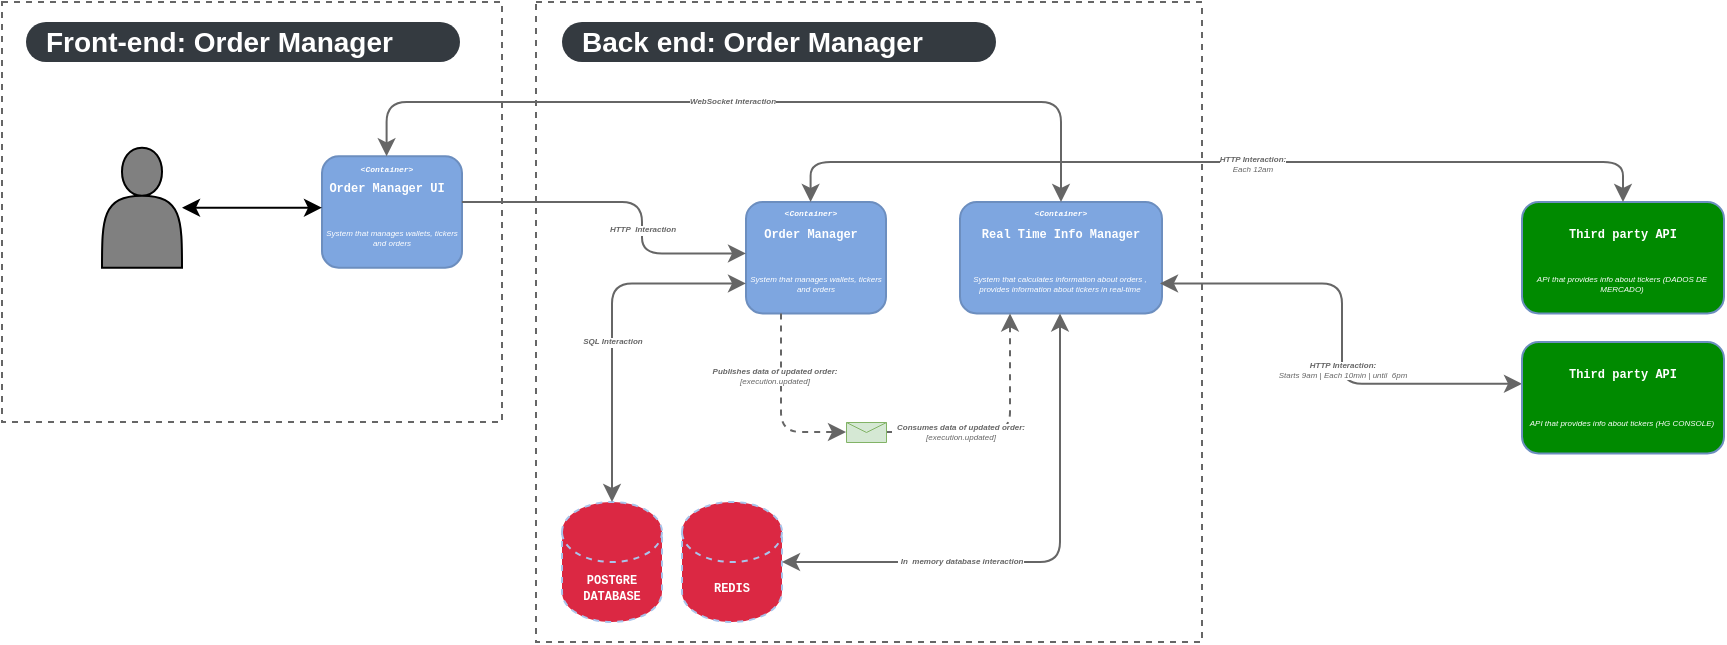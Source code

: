 <mxfile version="20.7.4" type="github">
  <diagram id="G8-z9XxRLCdR_GGqDWJ_" name="UML">
    <mxGraphModel dx="352" dy="-984" grid="1" gridSize="10" guides="1" tooltips="1" connect="1" arrows="1" fold="1" page="1" pageScale="1" pageWidth="827" pageHeight="1169" math="0" shadow="0">
      <root>
        <mxCell id="0" />
        <mxCell id="1" parent="0" />
        <mxCell id="j_ZHUDLepbIBqZkPZ3a7-9" value="" style="rounded=0;whiteSpace=wrap;html=1;fontSize=4;fillColor=none;dashed=1;fontColor=#666666;strokeColor=#666666;" parent="1" vertex="1">
          <mxGeometry x="827" y="1670" width="333" height="320" as="geometry" />
        </mxCell>
        <mxCell id="QPstVVdOQ1XcHwnL6DTK-19" value="&lt;span style=&quot;font-size: 6px;&quot;&gt;&lt;b&gt;POSTGRE&lt;br&gt;DATABASE&lt;/b&gt;&lt;/span&gt;" style="shape=cylinder3;whiteSpace=wrap;html=1;boundedLbl=1;backgroundOutline=1;size=15;dashed=1;fontFamily=Courier New;fontSize=4;fontColor=#FFFFFF;fillColor=#DB2843;strokeColor=#A9C4EB;align=center;" parent="1" vertex="1">
          <mxGeometry x="840" y="1920" width="50" height="60" as="geometry" />
        </mxCell>
        <mxCell id="QPstVVdOQ1XcHwnL6DTK-14" value="" style="group" parent="1" vertex="1" connectable="0">
          <mxGeometry x="932" y="1770" width="200" height="55.71" as="geometry" />
        </mxCell>
        <mxCell id="QPstVVdOQ1XcHwnL6DTK-15" value="" style="rounded=1;whiteSpace=wrap;html=1;fillColor=#7EA6E0;strokeColor=#6c8ebf;" parent="QPstVVdOQ1XcHwnL6DTK-14" vertex="1">
          <mxGeometry width="70" height="55.71" as="geometry" />
        </mxCell>
        <mxCell id="QPstVVdOQ1XcHwnL6DTK-16" value="&lt;font size=&quot;1&quot; color=&quot;#ffffff&quot; face=&quot;Courier New&quot; style=&quot;&quot;&gt;&lt;b style=&quot;font-size: 6px;&quot;&gt;Order Manager&lt;/b&gt;&lt;/font&gt;" style="text;html=1;strokeColor=none;fillColor=none;align=center;verticalAlign=middle;whiteSpace=wrap;rounded=0;" parent="QPstVVdOQ1XcHwnL6DTK-14" vertex="1">
          <mxGeometry y="6.964" width="64.6" height="13.927" as="geometry" />
        </mxCell>
        <mxCell id="QPstVVdOQ1XcHwnL6DTK-17" value="&lt;font size=&quot;1&quot; color=&quot;#ffffff&quot; face=&quot;Courier New&quot; style=&quot;&quot;&gt;&lt;b style=&quot;&quot;&gt;&lt;i style=&quot;font-size: 4px;&quot;&gt;&amp;lt;Container&amp;gt;&lt;/i&gt;&lt;/b&gt;&lt;/font&gt;" style="text;html=1;strokeColor=none;fillColor=none;align=center;verticalAlign=middle;whiteSpace=wrap;rounded=0;" parent="QPstVVdOQ1XcHwnL6DTK-14" vertex="1">
          <mxGeometry width="64.6" height="6.964" as="geometry" />
        </mxCell>
        <mxCell id="QPstVVdOQ1XcHwnL6DTK-27" value="&lt;i&gt;&lt;font color=&quot;#ffffff&quot;&gt;System that manages wallets, tickers and orders&lt;/font&gt;&lt;/i&gt;" style="text;html=1;strokeColor=none;fillColor=none;align=center;verticalAlign=middle;whiteSpace=wrap;rounded=0;dashed=1;fontFamily=Helvetica;fontSize=4;fontColor=#666666;" parent="QPstVVdOQ1XcHwnL6DTK-14" vertex="1">
          <mxGeometry y="25.71" width="70" height="30" as="geometry" />
        </mxCell>
        <mxCell id="QPstVVdOQ1XcHwnL6DTK-21" value="" style="group" parent="1" vertex="1" connectable="0">
          <mxGeometry x="1039" y="1770" width="101" height="55.71" as="geometry" />
        </mxCell>
        <mxCell id="QPstVVdOQ1XcHwnL6DTK-22" value="" style="rounded=1;whiteSpace=wrap;html=1;fillColor=#7EA6E0;strokeColor=#6c8ebf;" parent="QPstVVdOQ1XcHwnL6DTK-21" vertex="1">
          <mxGeometry width="101" height="55.71" as="geometry" />
        </mxCell>
        <mxCell id="QPstVVdOQ1XcHwnL6DTK-23" value="&lt;font size=&quot;1&quot; color=&quot;#ffffff&quot; face=&quot;Courier New&quot; style=&quot;&quot;&gt;&lt;b style=&quot;font-size: 6px;&quot;&gt;Real Time Info Manager&lt;/b&gt;&lt;/font&gt;" style="text;html=1;strokeColor=none;fillColor=none;align=center;verticalAlign=middle;whiteSpace=wrap;rounded=0;" parent="QPstVVdOQ1XcHwnL6DTK-21" vertex="1">
          <mxGeometry y="6.964" width="101" height="13.927" as="geometry" />
        </mxCell>
        <mxCell id="QPstVVdOQ1XcHwnL6DTK-24" value="&lt;font size=&quot;1&quot; color=&quot;#ffffff&quot; face=&quot;Courier New&quot; style=&quot;&quot;&gt;&lt;b style=&quot;&quot;&gt;&lt;i style=&quot;font-size: 4px;&quot;&gt;&amp;lt;Container&amp;gt;&lt;/i&gt;&lt;/b&gt;&lt;/font&gt;" style="text;html=1;strokeColor=none;fillColor=none;align=center;verticalAlign=middle;whiteSpace=wrap;rounded=0;" parent="QPstVVdOQ1XcHwnL6DTK-21" vertex="1">
          <mxGeometry width="101" height="6.964" as="geometry" />
        </mxCell>
        <mxCell id="QPstVVdOQ1XcHwnL6DTK-29" value="&lt;i&gt;System that calculates information about orders , provides information about tickers in real-time&lt;/i&gt;" style="text;html=1;strokeColor=none;fillColor=none;align=center;verticalAlign=middle;whiteSpace=wrap;rounded=0;dashed=1;fontFamily=Helvetica;fontSize=4;fontColor=#FFFFFF;" parent="QPstVVdOQ1XcHwnL6DTK-21" vertex="1">
          <mxGeometry y="25.71" width="100" height="30" as="geometry" />
        </mxCell>
        <mxCell id="QPstVVdOQ1XcHwnL6DTK-30" value="&lt;span style=&quot;font-size: 6px;&quot;&gt;&lt;b&gt;REDIS&lt;/b&gt;&lt;/span&gt;" style="shape=cylinder3;whiteSpace=wrap;html=1;boundedLbl=1;backgroundOutline=1;size=15;dashed=1;fontFamily=Courier New;fontSize=4;fontColor=#FFFFFF;fillColor=#DB2843;strokeColor=#A9C4EB;align=center;" parent="1" vertex="1">
          <mxGeometry x="900" y="1920" width="50" height="60" as="geometry" />
        </mxCell>
        <mxCell id="QPstVVdOQ1XcHwnL6DTK-31" style="edgeStyle=orthogonalEdgeStyle;rounded=1;orthogonalLoop=1;jettySize=auto;html=1;entryX=1;entryY=0.5;entryDx=0;entryDy=0;entryPerimeter=0;strokeColor=#666666;fontFamily=Helvetica;fontSize=4;fontColor=#FFFFFF;exitX=0.5;exitY=1;exitDx=0;exitDy=0;startArrow=classic;startFill=1;elbow=vertical;" parent="1" source="QPstVVdOQ1XcHwnL6DTK-29" target="QPstVVdOQ1XcHwnL6DTK-30" edge="1">
          <mxGeometry relative="1" as="geometry" />
        </mxCell>
        <mxCell id="QPstVVdOQ1XcHwnL6DTK-32" value="&lt;font color=&quot;#666666&quot;&gt;&lt;b&gt;&lt;i&gt;&amp;nbsp;In&amp;nbsp; memory database interaction&lt;/i&gt;&lt;/b&gt;&lt;/font&gt;" style="edgeLabel;html=1;align=center;verticalAlign=middle;resizable=0;points=[];fontSize=4;fontFamily=Helvetica;fontColor=#FFFFFF;" parent="QPstVVdOQ1XcHwnL6DTK-31" vertex="1" connectable="0">
          <mxGeometry x="-0.117" y="1" relative="1" as="geometry">
            <mxPoint x="-51" y="8" as="offset" />
          </mxGeometry>
        </mxCell>
        <mxCell id="QPstVVdOQ1XcHwnL6DTK-60" style="edgeStyle=orthogonalEdgeStyle;rounded=1;orthogonalLoop=1;jettySize=auto;html=1;entryX=0.5;entryY=0;entryDx=0;entryDy=0;entryPerimeter=0;strokeColor=#666666;fontFamily=Helvetica;fontSize=4;fontColor=#666666;startArrow=classic;startFill=1;" parent="1" source="QPstVVdOQ1XcHwnL6DTK-27" target="QPstVVdOQ1XcHwnL6DTK-19" edge="1">
          <mxGeometry relative="1" as="geometry" />
        </mxCell>
        <mxCell id="QPstVVdOQ1XcHwnL6DTK-61" value="&lt;b&gt;&lt;i&gt;SQL Interaction&lt;/i&gt;&lt;/b&gt;" style="edgeLabel;html=1;align=center;verticalAlign=middle;resizable=0;points=[];fontSize=4;fontFamily=Helvetica;fontColor=#666666;" parent="QPstVVdOQ1XcHwnL6DTK-60" vertex="1" connectable="0">
          <mxGeometry x="-0.157" relative="1" as="geometry">
            <mxPoint y="22" as="offset" />
          </mxGeometry>
        </mxCell>
        <mxCell id="ZYw7rnv3LOeR9ePvCMEc-19" value="" style="group" parent="1" vertex="1" connectable="0">
          <mxGeometry x="1320" y="1770" width="101" height="55.71" as="geometry" />
        </mxCell>
        <mxCell id="ZYw7rnv3LOeR9ePvCMEc-20" value="" style="rounded=1;whiteSpace=wrap;html=1;fillColor=#008A00;strokeColor=#6c8ebf;" parent="ZYw7rnv3LOeR9ePvCMEc-19" vertex="1">
          <mxGeometry width="101" height="55.71" as="geometry" />
        </mxCell>
        <mxCell id="ZYw7rnv3LOeR9ePvCMEc-21" value="&lt;font size=&quot;1&quot; color=&quot;#ffffff&quot; face=&quot;Courier New&quot; style=&quot;&quot;&gt;&lt;b style=&quot;font-size: 6px;&quot;&gt;Third party API&lt;/b&gt;&lt;/font&gt;" style="text;html=1;strokeColor=none;fillColor=none;align=center;verticalAlign=middle;whiteSpace=wrap;rounded=0;" parent="ZYw7rnv3LOeR9ePvCMEc-19" vertex="1">
          <mxGeometry y="6.964" width="101" height="13.927" as="geometry" />
        </mxCell>
        <mxCell id="ZYw7rnv3LOeR9ePvCMEc-23" value="&lt;i&gt;API that provides info about tickers (DADOS DE MERCADO)&lt;/i&gt;" style="text;html=1;strokeColor=none;fillColor=none;align=center;verticalAlign=middle;whiteSpace=wrap;rounded=0;dashed=1;fontFamily=Helvetica;fontSize=4;fontColor=#FFFFFF;" parent="ZYw7rnv3LOeR9ePvCMEc-19" vertex="1">
          <mxGeometry y="25.71" width="100" height="30" as="geometry" />
        </mxCell>
        <mxCell id="j_ZHUDLepbIBqZkPZ3a7-14" value="Back end: Order Manager" style="rounded=1;whiteSpace=wrap;html=1;arcSize=50;strokeColor=none;strokeWidth=1;fillColor=#343A40;fontColor=#ffffff;whiteSpace=wrap;align=left;verticalAlign=middle;spacingLeft=0;fontStyle=1;fontSize=14;spacing=10;dashed=1;" parent="1" vertex="1">
          <mxGeometry x="840" y="1680" width="217" height="20" as="geometry" />
        </mxCell>
        <mxCell id="j_ZHUDLepbIBqZkPZ3a7-31" value="" style="rounded=0;whiteSpace=wrap;html=1;fontSize=4;fillColor=none;dashed=1;fontColor=#666666;strokeColor=#666666;" parent="1" vertex="1">
          <mxGeometry x="560" y="1670" width="250" height="210" as="geometry" />
        </mxCell>
        <mxCell id="j_ZHUDLepbIBqZkPZ3a7-61" value="Front-end: Order Manager" style="rounded=1;whiteSpace=wrap;html=1;arcSize=50;strokeColor=none;strokeWidth=1;fillColor=#343A40;fontColor=#ffffff;whiteSpace=wrap;align=left;verticalAlign=middle;spacingLeft=0;fontStyle=1;fontSize=14;spacing=10;dashed=1;" parent="1" vertex="1">
          <mxGeometry x="572" y="1680" width="217" height="20" as="geometry" />
        </mxCell>
        <mxCell id="j_ZHUDLepbIBqZkPZ3a7-63" value="" style="group" parent="1" vertex="1" connectable="0">
          <mxGeometry x="720" y="1747.15" width="70" height="55.71" as="geometry" />
        </mxCell>
        <mxCell id="j_ZHUDLepbIBqZkPZ3a7-34" value="" style="rounded=1;whiteSpace=wrap;html=1;fillColor=#7EA6E0;strokeColor=#6c8ebf;" parent="j_ZHUDLepbIBqZkPZ3a7-63" vertex="1">
          <mxGeometry width="70" height="55.71" as="geometry" />
        </mxCell>
        <mxCell id="j_ZHUDLepbIBqZkPZ3a7-35" value="&lt;font size=&quot;1&quot; color=&quot;#ffffff&quot; face=&quot;Courier New&quot; style=&quot;&quot;&gt;&lt;b style=&quot;font-size: 6px;&quot;&gt;Order Manager UI&lt;/b&gt;&lt;/font&gt;" style="text;html=1;strokeColor=none;fillColor=none;align=center;verticalAlign=middle;whiteSpace=wrap;rounded=0;" parent="j_ZHUDLepbIBqZkPZ3a7-63" vertex="1">
          <mxGeometry y="6.964" width="64.6" height="13.927" as="geometry" />
        </mxCell>
        <mxCell id="j_ZHUDLepbIBqZkPZ3a7-36" value="&lt;font size=&quot;1&quot; color=&quot;#ffffff&quot; face=&quot;Courier New&quot; style=&quot;&quot;&gt;&lt;b style=&quot;&quot;&gt;&lt;i style=&quot;font-size: 4px;&quot;&gt;&amp;lt;Container&amp;gt;&lt;/i&gt;&lt;/b&gt;&lt;/font&gt;" style="text;html=1;strokeColor=none;fillColor=none;align=center;verticalAlign=middle;whiteSpace=wrap;rounded=0;" parent="j_ZHUDLepbIBqZkPZ3a7-63" vertex="1">
          <mxGeometry width="64.6" height="6.964" as="geometry" />
        </mxCell>
        <mxCell id="j_ZHUDLepbIBqZkPZ3a7-37" value="&lt;i&gt;&lt;font color=&quot;#ffffff&quot;&gt;System that manages wallets, tickers and orders&lt;/font&gt;&lt;/i&gt;" style="text;html=1;strokeColor=none;fillColor=none;align=center;verticalAlign=middle;whiteSpace=wrap;rounded=0;dashed=1;fontFamily=Helvetica;fontSize=4;fontColor=#666666;" parent="j_ZHUDLepbIBqZkPZ3a7-63" vertex="1">
          <mxGeometry y="25.71" width="70" height="30" as="geometry" />
        </mxCell>
        <mxCell id="j_ZHUDLepbIBqZkPZ3a7-67" style="edgeStyle=orthogonalEdgeStyle;rounded=1;orthogonalLoop=1;jettySize=auto;html=1;entryX=0;entryY=0;entryDx=0;entryDy=0;strokeColor=#666666;fontFamily=Helvetica;fontSize=4;fontColor=#666666;" parent="1" target="QPstVVdOQ1XcHwnL6DTK-27" edge="1">
          <mxGeometry relative="1" as="geometry">
            <mxPoint x="790" y="1770" as="sourcePoint" />
            <mxPoint x="932" y="1795.71" as="targetPoint" />
            <Array as="points">
              <mxPoint x="790" y="1770" />
              <mxPoint x="880" y="1770" />
              <mxPoint x="880" y="1796" />
            </Array>
          </mxGeometry>
        </mxCell>
        <mxCell id="j_ZHUDLepbIBqZkPZ3a7-68" value="&lt;b&gt;&lt;i&gt;HTTP&amp;nbsp; Interaction&lt;/i&gt;&lt;/b&gt;" style="edgeLabel;html=1;align=center;verticalAlign=middle;resizable=0;points=[];fontSize=4;fontFamily=Helvetica;fontColor=#666666;" parent="j_ZHUDLepbIBqZkPZ3a7-67" vertex="1" connectable="0">
          <mxGeometry x="-0.157" relative="1" as="geometry">
            <mxPoint x="19" y="14" as="offset" />
          </mxGeometry>
        </mxCell>
        <mxCell id="j_ZHUDLepbIBqZkPZ3a7-69" style="edgeStyle=orthogonalEdgeStyle;rounded=1;orthogonalLoop=1;jettySize=auto;html=1;entryX=0.5;entryY=0;entryDx=0;entryDy=0;strokeColor=#666666;fontFamily=Helvetica;fontSize=4;fontColor=#666666;exitX=0.5;exitY=0;exitDx=0;exitDy=0;startArrow=classic;startFill=1;" parent="1" source="j_ZHUDLepbIBqZkPZ3a7-36" target="QPstVVdOQ1XcHwnL6DTK-24" edge="1">
          <mxGeometry relative="1" as="geometry">
            <mxPoint x="896" y="1720.0" as="sourcePoint" />
            <mxPoint x="1038" y="1742.85" as="targetPoint" />
            <Array as="points">
              <mxPoint x="752" y="1720" />
              <mxPoint x="1090" y="1720" />
            </Array>
          </mxGeometry>
        </mxCell>
        <mxCell id="j_ZHUDLepbIBqZkPZ3a7-70" value="&lt;b&gt;&lt;i&gt;WebSocket Interaction&lt;/i&gt;&lt;/b&gt;" style="edgeLabel;html=1;align=center;verticalAlign=middle;resizable=0;points=[];fontSize=4;fontFamily=Helvetica;fontColor=#666666;" parent="j_ZHUDLepbIBqZkPZ3a7-69" vertex="1" connectable="0">
          <mxGeometry x="-0.157" relative="1" as="geometry">
            <mxPoint x="25" as="offset" />
          </mxGeometry>
        </mxCell>
        <mxCell id="j_ZHUDLepbIBqZkPZ3a7-78" style="edgeStyle=entityRelationEdgeStyle;rounded=0;orthogonalLoop=1;jettySize=auto;html=1;entryX=0;entryY=0;entryDx=0;entryDy=0;fontSize=16;fontColor=#666666;startArrow=classic;startFill=1;elbow=vertical;" parent="1" source="j_ZHUDLepbIBqZkPZ3a7-76" target="j_ZHUDLepbIBqZkPZ3a7-37" edge="1">
          <mxGeometry relative="1" as="geometry" />
        </mxCell>
        <mxCell id="j_ZHUDLepbIBqZkPZ3a7-76" value="" style="shape=actor;whiteSpace=wrap;html=1;rounded=0;strokeColor=default;fontSize=16;fontColor=#666666;fillColor=#808080;" parent="1" vertex="1">
          <mxGeometry x="610" y="1742.86" width="40" height="60" as="geometry" />
        </mxCell>
        <mxCell id="j_ZHUDLepbIBqZkPZ3a7-115" style="edgeStyle=orthogonalEdgeStyle;rounded=1;orthogonalLoop=1;jettySize=auto;html=1;entryX=0;entryY=0.5;entryDx=0;entryDy=0;strokeColor=#666666;fontFamily=Helvetica;fontSize=4;fontColor=#666666;dashed=1;exitX=0.25;exitY=1;exitDx=0;exitDy=0;" parent="1" source="QPstVVdOQ1XcHwnL6DTK-27" target="Q6jOi1UHWUIlSX6pkAzE-12" edge="1">
          <mxGeometry relative="1" as="geometry">
            <mxPoint x="950" y="1830" as="sourcePoint" />
            <mxPoint x="944.1" y="1930" as="targetPoint" />
            <Array as="points">
              <mxPoint x="949" y="1885" />
            </Array>
          </mxGeometry>
        </mxCell>
        <mxCell id="j_ZHUDLepbIBqZkPZ3a7-116" value="&lt;b style=&quot;font-style: italic;&quot;&gt;Publishes data of updated order:&lt;/b&gt;&lt;br&gt;&lt;i&gt;[execution.updated]&lt;/i&gt;" style="edgeLabel;html=1;align=center;verticalAlign=middle;resizable=0;points=[];fontSize=4;fontFamily=Helvetica;fontColor=#666666;" parent="j_ZHUDLepbIBqZkPZ3a7-115" vertex="1" connectable="0">
          <mxGeometry x="-0.157" relative="1" as="geometry">
            <mxPoint x="-4" y="-7" as="offset" />
          </mxGeometry>
        </mxCell>
        <mxCell id="j_ZHUDLepbIBqZkPZ3a7-121" style="edgeStyle=orthogonalEdgeStyle;rounded=1;orthogonalLoop=1;jettySize=auto;html=1;entryX=0.25;entryY=1;entryDx=0;entryDy=0;strokeColor=#666666;fontFamily=Helvetica;fontSize=4;fontColor=#666666;exitX=1;exitY=0.5;exitDx=0;exitDy=0;dashed=1;" parent="1" source="Q6jOi1UHWUIlSX6pkAzE-12" target="QPstVVdOQ1XcHwnL6DTK-29" edge="1">
          <mxGeometry relative="1" as="geometry">
            <mxPoint x="979.1" y="1930" as="sourcePoint" />
            <mxPoint x="954.1" y="1940" as="targetPoint" />
            <Array as="points">
              <mxPoint x="1064" y="1885" />
            </Array>
          </mxGeometry>
        </mxCell>
        <mxCell id="j_ZHUDLepbIBqZkPZ3a7-122" value="&lt;b style=&quot;font-style: italic;&quot;&gt;Consumes data of updated order:&lt;/b&gt;&lt;br&gt;&lt;i&gt;[execution.updated]&lt;/i&gt;" style="edgeLabel;html=1;align=center;verticalAlign=middle;resizable=0;points=[];fontSize=4;fontFamily=Helvetica;fontColor=#666666;" parent="j_ZHUDLepbIBqZkPZ3a7-121" vertex="1" connectable="0">
          <mxGeometry x="-0.157" relative="1" as="geometry">
            <mxPoint x="-14" as="offset" />
          </mxGeometry>
        </mxCell>
        <mxCell id="Q6jOi1UHWUIlSX6pkAzE-12" value="" style="shape=message;html=1;html=1;outlineConnect=0;labelPosition=center;verticalLabelPosition=bottom;align=center;verticalAlign=top;strokeWidth=0.5;fillColor=#d5e8d4;strokeColor=#82b366;" parent="1" vertex="1">
          <mxGeometry x="982" y="1880" width="20" height="10" as="geometry" />
        </mxCell>
        <mxCell id="Q6jOi1UHWUIlSX6pkAzE-18" style="edgeStyle=orthogonalEdgeStyle;rounded=1;orthogonalLoop=1;jettySize=auto;html=1;entryX=1;entryY=0.5;entryDx=0;entryDy=0;strokeColor=#666666;fontFamily=Helvetica;fontSize=4;fontColor=#666666;startArrow=classic;startFill=1;exitX=0;exitY=1;exitDx=0;exitDy=0;" parent="1" source="IbCL7foB4Mhcm8tWdogY-7" target="QPstVVdOQ1XcHwnL6DTK-29" edge="1">
          <mxGeometry relative="1" as="geometry">
            <mxPoint x="1207" y="1830.36" as="sourcePoint" />
            <mxPoint x="1140.0" y="1939.65" as="targetPoint" />
            <Array as="points">
              <mxPoint x="1230" y="1861" />
              <mxPoint x="1230" y="1811" />
            </Array>
          </mxGeometry>
        </mxCell>
        <mxCell id="Q6jOi1UHWUIlSX6pkAzE-19" value="&lt;i style=&quot;&quot;&gt;&lt;b&gt;HTTP Interaction:&lt;/b&gt;&lt;br&gt;Starts 9am | Each 10min | until&amp;nbsp; 6pm&lt;br&gt;&lt;/i&gt;" style="edgeLabel;html=1;align=center;verticalAlign=middle;resizable=0;points=[];fontSize=4;fontFamily=Helvetica;fontColor=#666666;" parent="Q6jOi1UHWUIlSX6pkAzE-18" vertex="1" connectable="0">
          <mxGeometry x="-0.157" relative="1" as="geometry">
            <mxPoint as="offset" />
          </mxGeometry>
        </mxCell>
        <mxCell id="Q6jOi1UHWUIlSX6pkAzE-20" style="edgeStyle=orthogonalEdgeStyle;rounded=1;orthogonalLoop=1;jettySize=auto;html=1;entryX=0.5;entryY=0;entryDx=0;entryDy=0;strokeColor=#666666;fontFamily=Helvetica;fontSize=4;fontColor=#666666;startArrow=classic;startFill=1;exitX=0.5;exitY=0;exitDx=0;exitDy=0;" parent="1" source="ZYw7rnv3LOeR9ePvCMEc-20" target="QPstVVdOQ1XcHwnL6DTK-17" edge="1">
          <mxGeometry relative="1" as="geometry">
            <mxPoint x="1257" y="1742.862" as="sourcePoint" />
            <mxPoint x="1190" y="1852.14" as="targetPoint" />
          </mxGeometry>
        </mxCell>
        <mxCell id="Q6jOi1UHWUIlSX6pkAzE-21" value="&lt;i style=&quot;&quot;&gt;&lt;b&gt;HTTP Interaction:&lt;/b&gt;&lt;br&gt;Each 12am&lt;br&gt;&lt;/i&gt;" style="edgeLabel;html=1;align=center;verticalAlign=middle;resizable=0;points=[];fontSize=4;fontFamily=Helvetica;fontColor=#666666;" parent="Q6jOi1UHWUIlSX6pkAzE-20" vertex="1" connectable="0">
          <mxGeometry x="-0.157" relative="1" as="geometry">
            <mxPoint x="-18" y="1" as="offset" />
          </mxGeometry>
        </mxCell>
        <mxCell id="IbCL7foB4Mhcm8tWdogY-5" value="" style="group" vertex="1" connectable="0" parent="1">
          <mxGeometry x="1320" y="1840" width="101" height="55.71" as="geometry" />
        </mxCell>
        <mxCell id="IbCL7foB4Mhcm8tWdogY-6" value="" style="rounded=1;whiteSpace=wrap;html=1;fillColor=#008A00;strokeColor=#6c8ebf;" vertex="1" parent="IbCL7foB4Mhcm8tWdogY-5">
          <mxGeometry width="101" height="55.71" as="geometry" />
        </mxCell>
        <mxCell id="IbCL7foB4Mhcm8tWdogY-7" value="&lt;font size=&quot;1&quot; color=&quot;#ffffff&quot; face=&quot;Courier New&quot; style=&quot;&quot;&gt;&lt;b style=&quot;font-size: 6px;&quot;&gt;Third party API&lt;/b&gt;&lt;/font&gt;" style="text;html=1;strokeColor=none;fillColor=none;align=center;verticalAlign=middle;whiteSpace=wrap;rounded=0;" vertex="1" parent="IbCL7foB4Mhcm8tWdogY-5">
          <mxGeometry y="6.964" width="101" height="13.927" as="geometry" />
        </mxCell>
        <mxCell id="IbCL7foB4Mhcm8tWdogY-8" value="&lt;i&gt;API that provides info about tickers (HG CONSOLE)&lt;/i&gt;" style="text;html=1;strokeColor=none;fillColor=none;align=center;verticalAlign=middle;whiteSpace=wrap;rounded=0;dashed=1;fontFamily=Helvetica;fontSize=4;fontColor=#FFFFFF;" vertex="1" parent="IbCL7foB4Mhcm8tWdogY-5">
          <mxGeometry y="25.71" width="100" height="30" as="geometry" />
        </mxCell>
      </root>
    </mxGraphModel>
  </diagram>
</mxfile>
